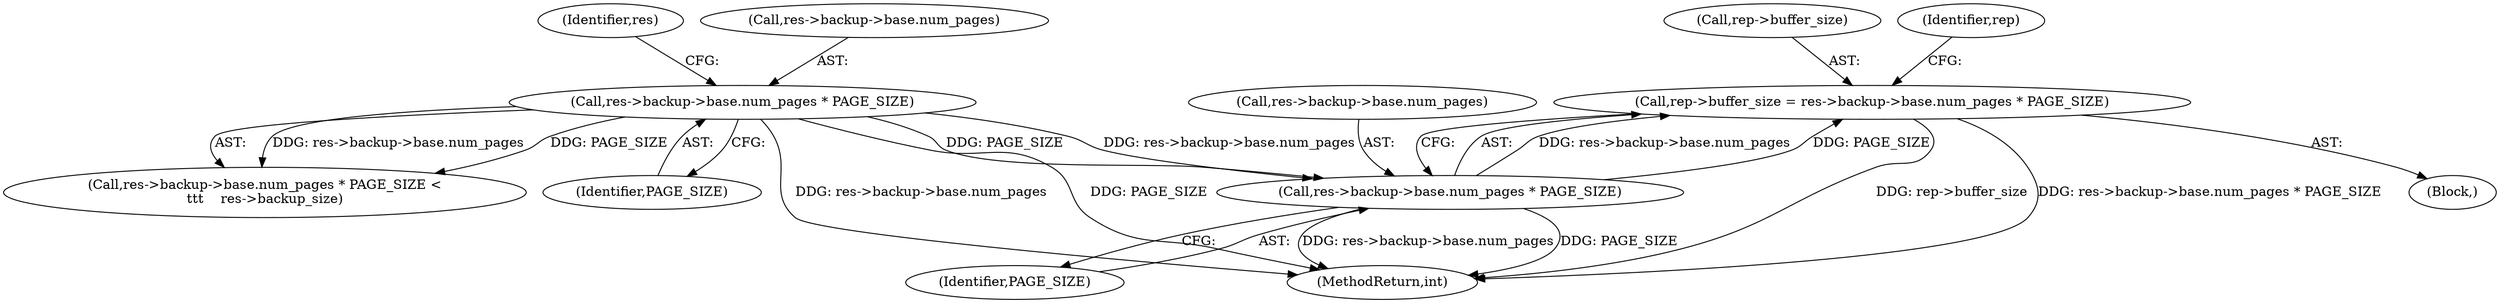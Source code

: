 digraph "0_linux_07678eca2cf9c9a18584e546c2b2a0d0c9a3150c@integer" {
"1000431" [label="(Call,rep->buffer_size = res->backup->base.num_pages * PAGE_SIZE)"];
"1000435" [label="(Call,res->backup->base.num_pages * PAGE_SIZE)"];
"1000284" [label="(Call,res->backup->base.num_pages * PAGE_SIZE)"];
"1000283" [label="(Call,res->backup->base.num_pages * PAGE_SIZE <\n\t\t\t    res->backup_size)"];
"1000432" [label="(Call,rep->buffer_size)"];
"1000417" [label="(Block,)"];
"1000477" [label="(MethodReturn,int)"];
"1000431" [label="(Call,rep->buffer_size = res->backup->base.num_pages * PAGE_SIZE)"];
"1000436" [label="(Call,res->backup->base.num_pages)"];
"1000284" [label="(Call,res->backup->base.num_pages * PAGE_SIZE)"];
"1000292" [label="(Identifier,PAGE_SIZE)"];
"1000443" [label="(Identifier,PAGE_SIZE)"];
"1000446" [label="(Identifier,rep)"];
"1000294" [label="(Identifier,res)"];
"1000285" [label="(Call,res->backup->base.num_pages)"];
"1000435" [label="(Call,res->backup->base.num_pages * PAGE_SIZE)"];
"1000431" -> "1000417"  [label="AST: "];
"1000431" -> "1000435"  [label="CFG: "];
"1000432" -> "1000431"  [label="AST: "];
"1000435" -> "1000431"  [label="AST: "];
"1000446" -> "1000431"  [label="CFG: "];
"1000431" -> "1000477"  [label="DDG: rep->buffer_size"];
"1000431" -> "1000477"  [label="DDG: res->backup->base.num_pages * PAGE_SIZE"];
"1000435" -> "1000431"  [label="DDG: res->backup->base.num_pages"];
"1000435" -> "1000431"  [label="DDG: PAGE_SIZE"];
"1000435" -> "1000443"  [label="CFG: "];
"1000436" -> "1000435"  [label="AST: "];
"1000443" -> "1000435"  [label="AST: "];
"1000435" -> "1000477"  [label="DDG: res->backup->base.num_pages"];
"1000435" -> "1000477"  [label="DDG: PAGE_SIZE"];
"1000284" -> "1000435"  [label="DDG: res->backup->base.num_pages"];
"1000284" -> "1000435"  [label="DDG: PAGE_SIZE"];
"1000284" -> "1000283"  [label="AST: "];
"1000284" -> "1000292"  [label="CFG: "];
"1000285" -> "1000284"  [label="AST: "];
"1000292" -> "1000284"  [label="AST: "];
"1000294" -> "1000284"  [label="CFG: "];
"1000284" -> "1000477"  [label="DDG: PAGE_SIZE"];
"1000284" -> "1000477"  [label="DDG: res->backup->base.num_pages"];
"1000284" -> "1000283"  [label="DDG: res->backup->base.num_pages"];
"1000284" -> "1000283"  [label="DDG: PAGE_SIZE"];
}
